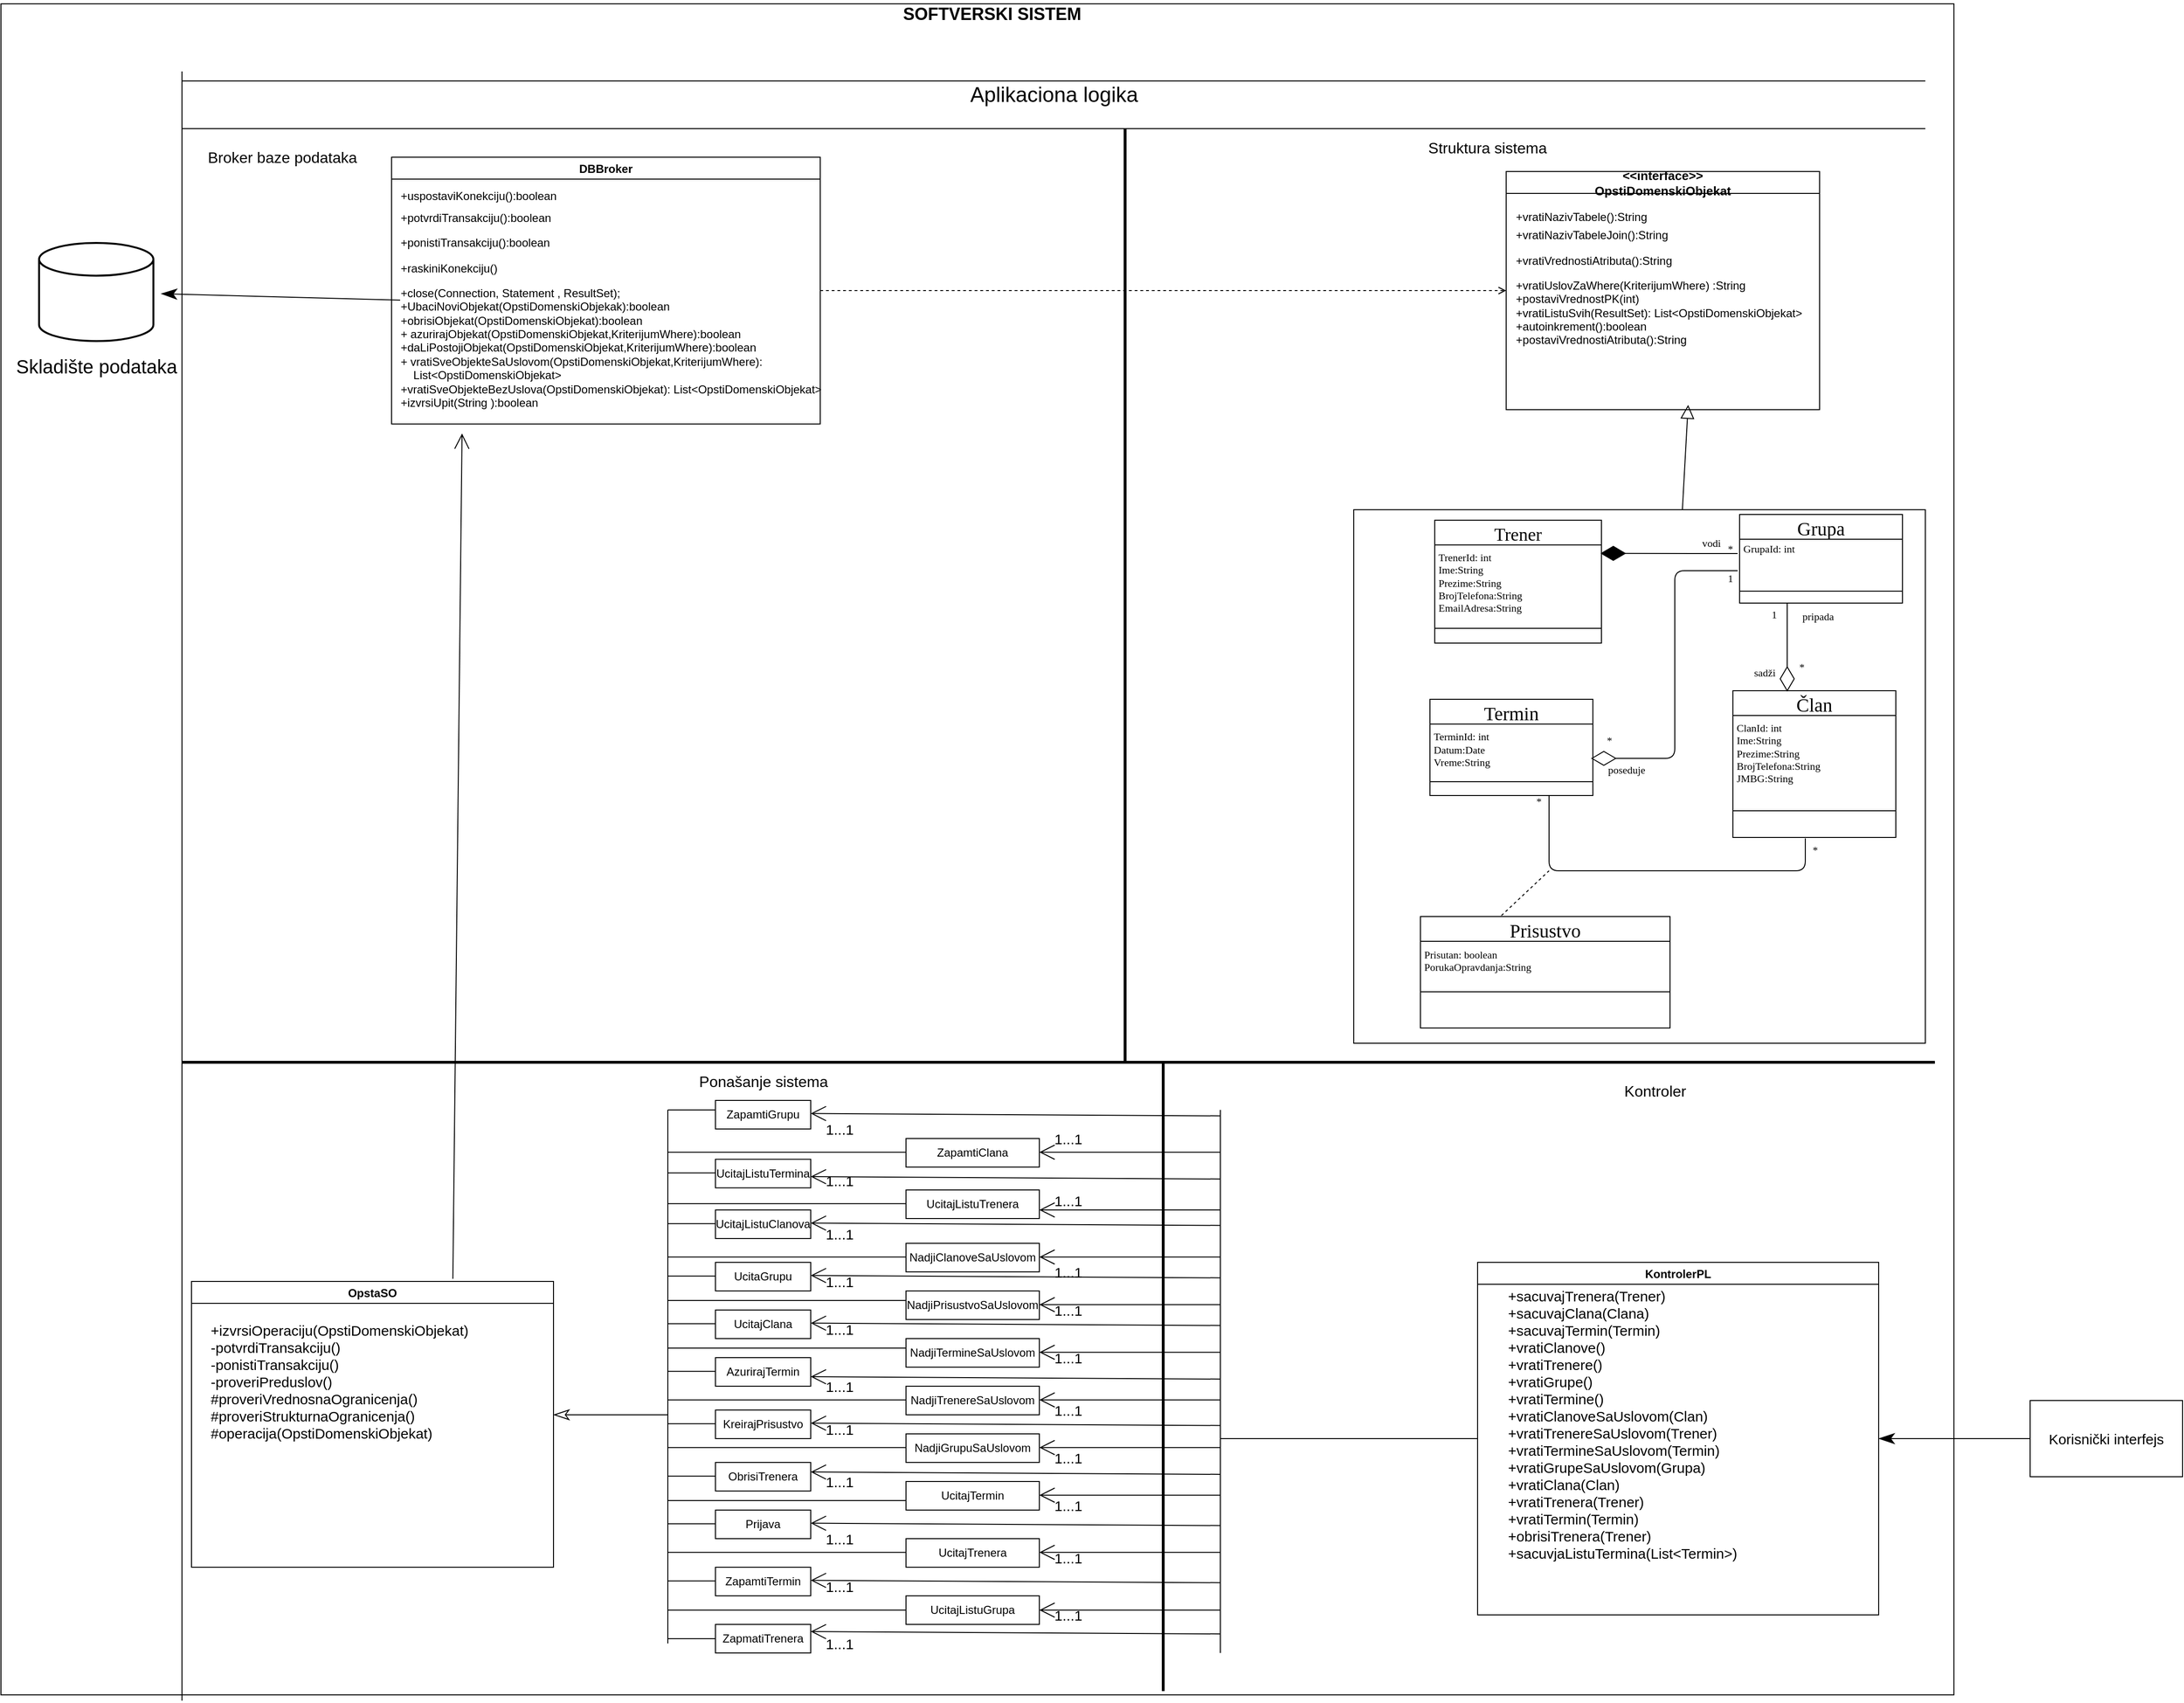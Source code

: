 <mxfile version="16.4.0" type="device"><diagram id="OsWLJtCk7OTVyMq5Qp6U" name="Page-1"><mxGraphModel dx="5540" dy="2920" grid="1" gridSize="10" guides="1" tooltips="1" connect="1" arrows="1" fold="1" page="1" pageScale="1" pageWidth="1100" pageHeight="850" math="0" shadow="0"><root><mxCell id="0"/><mxCell id="1" parent="0"/><mxCell id="4vQhoGOw4T0xSurOvW0w-36" value="" style="rounded=0;whiteSpace=wrap;html=1;hachureGap=4;fontSize=13;" vertex="1" parent="1"><mxGeometry x="490" y="500" width="600" height="560" as="geometry"/></mxCell><mxCell id="sNnYNzvavTlWLGS7Cfp6-1" value="DBBroker" style="swimlane;" parent="1" vertex="1"><mxGeometry x="-520" y="130" width="450" height="280" as="geometry"/></mxCell><mxCell id="4vQhoGOw4T0xSurOvW0w-2" value="&lt;p class=&quot;MsoNormal&quot; style=&quot;text-align: left ; line-height: 0.6 ; font-size: 12px&quot;&gt;&lt;font style=&quot;font-size: 12px&quot;&gt;+&lt;span lang=&quot;SR-CYRL-RS&quot;&gt;uspostaviKonekciju()&lt;/span&gt;:boolean&lt;/font&gt;&lt;/p&gt;&lt;p class=&quot;MsoNormal&quot; style=&quot;text-align: left ; font-size: 12px&quot;&gt;&lt;font style=&quot;font-size: 12px&quot;&gt;&lt;span style=&quot;line-height: 0.9&quot;&gt;+&lt;/span&gt;&lt;span lang=&quot;SR-CYRL-RS&quot;&gt;potvrdiTransakciju()&lt;/span&gt;&lt;span&gt;:boolean&lt;/span&gt;&lt;/font&gt;&lt;/p&gt;&lt;p class=&quot;MsoNormal&quot; style=&quot;text-align: left ; font-size: 12px&quot;&gt;&lt;font style=&quot;font-size: 12px&quot;&gt;+&lt;span lang=&quot;SR-CYRL-RS&quot;&gt;ponistiTransakciju()&lt;/span&gt;:boolean&lt;/font&gt;&lt;/p&gt;&lt;p class=&quot;MsoNormal&quot; style=&quot;text-align: left ; font-size: 12px&quot;&gt;&lt;font style=&quot;font-size: 12px&quot;&gt;&lt;span style=&quot;line-height: 1&quot;&gt;+&lt;/span&gt;&lt;span lang=&quot;SR-CYRL-RS&quot;&gt;raskiniKonekciju()&lt;/span&gt;&lt;/font&gt;&lt;/p&gt;&lt;div style=&quot;text-align: left ; font-size: 12px&quot;&gt;&lt;font style=&quot;font-size: 12px&quot;&gt;&lt;span&gt;+&lt;/span&gt;&lt;span lang=&quot;SR-CYRL-RS&quot;&gt;close(Connection, Statement , ResultSet)&lt;/span&gt;&lt;span&gt;;&lt;/span&gt;&lt;/font&gt;&lt;/div&gt;&lt;div style=&quot;text-align: left ; font-size: 12px&quot;&gt;&lt;font style=&quot;font-size: 12px&quot;&gt;&lt;span&gt;+&lt;/span&gt;&lt;span lang=&quot;SR-CYRL-RS&quot;&gt;UbaciNoviObjekat(OpstiDomenskiObjeka&lt;/span&gt;&lt;span&gt;k):boolean&lt;/span&gt;&lt;/font&gt;&lt;/div&gt;&lt;div style=&quot;text-align: left ; font-size: 12px&quot;&gt;&lt;font style=&quot;font-size: 12px&quot;&gt;&lt;span&gt;+&lt;/span&gt;&lt;span lang=&quot;SR-CYRL-RS&quot;&gt;obrisiObjekat(OpstiDomenskiObjekat)&lt;/span&gt;&lt;span&gt;:boolean&lt;/span&gt;&lt;/font&gt;&lt;/div&gt;&lt;span lang=&quot;SR-CYRL-RS&quot; style=&quot;font-size: 12px&quot;&gt;&lt;div style=&quot;text-align: left&quot;&gt;&lt;font style=&quot;font-size: 12px&quot;&gt;&lt;span lang=&quot;SR-CYRL-RS&quot;&gt;+ azurirajObjekat(OpstiDomenskiObjekat,KriterijumWhere)&lt;/span&gt;&lt;span&gt;:boolean&lt;/span&gt;&lt;/font&gt;&lt;/div&gt;&lt;/span&gt;&lt;div style=&quot;text-align: left ; font-size: 12px&quot;&gt;&lt;font style=&quot;font-size: 12px&quot;&gt;&lt;span&gt;+&lt;/span&gt;&lt;span lang=&quot;SR-CYRL-RS&quot;&gt;daLiPostojiObjekat(OpstiDomenskiObjekat,KriterijumWhere)&lt;/span&gt;&lt;span&gt;:boolean&lt;/span&gt;&lt;/font&gt;&lt;/div&gt;&lt;div style=&quot;text-align: left ; font-size: 12px&quot;&gt;&lt;font style=&quot;font-size: 12px&quot;&gt;&lt;span&gt;+ &lt;/span&gt;&lt;span lang=&quot;SR-CYRL-RS&quot;&gt;vratiSveObjekteSaUslovom(OpstiDomenskiObjekat,KriterijumWhere)&lt;/span&gt;&lt;span&gt;:&amp;nbsp;&lt;/span&gt;&lt;/font&gt;&lt;/div&gt;&lt;div style=&quot;text-align: left ; font-size: 12px&quot;&gt;&lt;span lang=&quot;SR-CYRL-RS&quot;&gt;&lt;font style=&quot;font-size: 12px&quot;&gt;&amp;nbsp; &amp;nbsp; List&amp;lt;OpstiDomenskiObjekat&amp;gt;&lt;/font&gt;&lt;/span&gt;&lt;/div&gt;&lt;div style=&quot;text-align: left ; font-size: 12px&quot;&gt;&lt;font style=&quot;font-size: 12px&quot;&gt;&lt;span&gt;+&lt;/span&gt;&lt;span lang=&quot;SR-CYRL-RS&quot;&gt;vratiSveObjekteBezUslova(OpstiDomenskiObjekat&lt;span&gt;): &lt;/span&gt;&lt;span lang=&quot;SR-CYRL-RS&quot;&gt;List&amp;lt;OpstiDomenskiObjekat&amp;gt;&lt;/span&gt;&lt;/span&gt;&lt;/font&gt;&lt;/div&gt;&lt;span lang=&quot;SR-CYRL-RS&quot; style=&quot;font-size: 12px&quot;&gt;&lt;div style=&quot;text-align: left&quot;&gt;&lt;font style=&quot;font-size: 12px&quot;&gt;+&lt;span lang=&quot;SR-CYRL-RS&quot;&gt;izvrsiUpit(String &lt;/span&gt;):boolean&lt;/font&gt;&lt;/div&gt;&lt;/span&gt;&lt;p class=&quot;MsoNormal&quot; style=&quot;font-size: 10px&quot;&gt;&lt;span lang=&quot;SR-CYRL-RS&quot; style=&quot;font-size: 10px&quot;&gt;&lt;/span&gt;&lt;/p&gt;" style="text;html=1;align=center;verticalAlign=middle;resizable=0;points=[];autosize=1;strokeColor=none;fillColor=none;hachureGap=4;fontSize=11;" vertex="1" parent="sNnYNzvavTlWLGS7Cfp6-1"><mxGeometry y="30" width="460" height="240" as="geometry"/></mxCell><mxCell id="sNnYNzvavTlWLGS7Cfp6-2" value="&lt;&lt;interface&gt;&gt;&#10;OpstiDomenskiObjekat" style="swimlane;startSize=23;fontSize=13;" parent="1" vertex="1"><mxGeometry x="650" y="145" width="329" height="250" as="geometry"/></mxCell><mxCell id="4vQhoGOw4T0xSurOvW0w-3" value="&lt;p class=&quot;MsoNormal&quot; style=&quot;text-align: left ; line-height: 0 ; font-size: 12px&quot;&gt;&lt;font style=&quot;font-size: 12px&quot;&gt;+&lt;span lang=&quot;SR-CYRL-RS&quot;&gt;vratiNazivTabele(&lt;/span&gt;):String&lt;/font&gt;&lt;/p&gt;&lt;p class=&quot;MsoNormal&quot; style=&quot;text-align: left ; font-size: 12px&quot;&gt;&lt;font style=&quot;font-size: 12px&quot;&gt;&lt;span style=&quot;line-height: 1.1&quot;&gt;+&lt;/span&gt;&lt;span lang=&quot;SR-CYRL-RS&quot;&gt;vratiNazivTabeleJoin()&lt;/span&gt;&lt;span&gt;:String&lt;/span&gt;&lt;/font&gt;&lt;/p&gt;&lt;p class=&quot;MsoNormal&quot; style=&quot;text-align: left ; font-size: 12px&quot;&gt;&lt;font style=&quot;font-size: 12px&quot;&gt;&lt;span&gt;+&lt;/span&gt;&lt;span lang=&quot;SR-CYRL-RS&quot;&gt;vratiVrednostiAtributa()&lt;/span&gt;&lt;span&gt;:String&lt;/span&gt;&lt;/font&gt;&lt;/p&gt;&lt;font style=&quot;font-size: 12px&quot;&gt;&lt;div style=&quot;text-align: left&quot;&gt;&lt;span&gt;+&lt;/span&gt;&lt;span lang=&quot;SR-CYRL-RS&quot;&gt;vratiUslovZaWhere(KriterijumWhere)&lt;/span&gt;&lt;span lang=&quot;SR-CYRL-RS&quot;&gt; &lt;/span&gt;&lt;span&gt;:String&lt;/span&gt;&lt;/div&gt;&lt;div style=&quot;text-align: left&quot;&gt;&lt;span&gt;+&lt;/span&gt;&lt;span lang=&quot;SR-CYRL-RS&quot;&gt;postaviVrednostPK(int)&lt;/span&gt;&lt;/div&gt;&lt;div style=&quot;text-align: left&quot;&gt;&lt;span&gt;+&lt;/span&gt;&lt;span lang=&quot;SR-CYRL-RS&quot;&gt;vratiListuSvih(ResultSet&lt;span lang=&quot;SR-CYRL-RS&quot;&gt;)&lt;/span&gt;: &lt;span lang=&quot;SR-CYRL-RS&quot;&gt;List&amp;lt;OpstiDomenskiObjekat&amp;gt;&lt;/span&gt;&lt;/span&gt;&lt;/div&gt;&lt;div style=&quot;text-align: left&quot;&gt;&lt;span&gt;+&lt;/span&gt;&lt;span lang=&quot;SR-CYRL-RS&quot;&gt;autoinkrement()&lt;/span&gt;&lt;span&gt;:boolean&lt;/span&gt;&lt;/div&gt;&lt;div style=&quot;text-align: left&quot;&gt;+&lt;span lang=&quot;SR-CYRL-RS&quot;&gt;postaviVrednostiAtributa()&lt;/span&gt;:String&lt;/div&gt;&lt;/font&gt;" style="text;html=1;align=center;verticalAlign=middle;resizable=0;points=[];autosize=1;strokeColor=none;fillColor=none;hachureGap=4;fontSize=10;" vertex="1" parent="sNnYNzvavTlWLGS7Cfp6-2"><mxGeometry y="40" width="320" height="140" as="geometry"/></mxCell><mxCell id="sNnYNzvavTlWLGS7Cfp6-3" value="" style="endArrow=open;html=1;rounded=0;exitX=1;exitY=0.5;exitDx=0;exitDy=0;entryX=0;entryY=0.5;entryDx=0;entryDy=0;dashed=1;endFill=0;" parent="1" source="sNnYNzvavTlWLGS7Cfp6-1" target="sNnYNzvavTlWLGS7Cfp6-2" edge="1"><mxGeometry width="50" height="50" relative="1" as="geometry"><mxPoint x="390" y="270" as="sourcePoint"/><mxPoint x="440" y="220" as="targetPoint"/></mxGeometry></mxCell><mxCell id="sNnYNzvavTlWLGS7Cfp6-5" value="" style="endArrow=block;endFill=0;endSize=12;html=1;rounded=0;exitX=0.575;exitY=-0.001;exitDx=0;exitDy=0;exitPerimeter=0;" parent="1" edge="1" source="4vQhoGOw4T0xSurOvW0w-36"><mxGeometry width="160" relative="1" as="geometry"><mxPoint x="812.41" y="460" as="sourcePoint"/><mxPoint x="841" y="390" as="targetPoint"/><Array as="points"/></mxGeometry></mxCell><mxCell id="4vQhoGOw4T0xSurOvW0w-1" value="&lt;p class=&quot;MsoListParagraphCxSpFirst&quot; style=&quot;text-indent: -0.25in&quot;&gt;&lt;br&gt;&lt;/p&gt;" style="text;html=1;align=center;verticalAlign=middle;resizable=0;points=[];autosize=1;strokeColor=none;fillColor=none;hachureGap=4;" vertex="1" parent="1"><mxGeometry x="190" y="150" width="20" height="40" as="geometry"/></mxCell><mxCell id="4vQhoGOw4T0xSurOvW0w-4" value="Trener" style="swimlane;fontStyle=0;childLayout=stackLayout;horizontal=1;startSize=26;fillColor=none;horizontalStack=0;resizeParent=1;resizeParentMax=0;resizeLast=0;collapsible=1;marginBottom=0;sketch=0;hachureGap=4;fontFamily=Verdana;fontSize=19;swimlaneLine=1;rounded=0;" vertex="1" parent="1"><mxGeometry x="575" y="511" width="175" height="129" as="geometry"/></mxCell><mxCell id="4vQhoGOw4T0xSurOvW0w-5" value="&lt;font style=&quot;font-size: 11px ; line-height: 0.3&quot;&gt;&lt;br&gt;TrenerId: int&lt;br style=&quot;font-size: 11px&quot;&gt;Ime:String&lt;br style=&quot;font-size: 11px&quot;&gt;Prezime:String&lt;br style=&quot;font-size: 11px&quot;&gt;BrojTelefona:String&lt;br style=&quot;font-size: 11px&quot;&gt;EmailAdresa:String&lt;/font&gt;" style="text;html=1;align=left;verticalAlign=middle;resizable=0;points=[];autosize=1;strokeColor=none;fillColor=none;sketch=0;hachureGap=4;fontFamily=Verdana;fontSize=11;spacing=3;spacingTop=-11;spacingLeft=1;spacingBottom=-5;rounded=0;" vertex="1" parent="4vQhoGOw4T0xSurOvW0w-4"><mxGeometry y="26" width="175" height="72" as="geometry"/></mxCell><mxCell id="4vQhoGOw4T0xSurOvW0w-6" value="" style="line;strokeWidth=1;fillColor=none;align=left;verticalAlign=middle;spacingTop=-1;spacingLeft=3;spacingRight=3;rotatable=0;labelPosition=right;points=[];portConstraint=eastwest;sketch=0;hachureGap=4;fontFamily=Verdana;fontSize=11;" vertex="1" parent="4vQhoGOw4T0xSurOvW0w-4"><mxGeometry y="98" width="175" height="31" as="geometry"/></mxCell><mxCell id="4vQhoGOw4T0xSurOvW0w-7" value="Grupa" style="swimlane;fontStyle=0;childLayout=stackLayout;horizontal=1;startSize=26;fillColor=none;horizontalStack=0;resizeParent=1;resizeParentMax=0;resizeLast=0;collapsible=1;marginBottom=0;sketch=0;hachureGap=4;fontFamily=Verdana;fontSize=20;swimlaneLine=1;rounded=0;" vertex="1" parent="1"><mxGeometry x="895" y="505" width="171" height="93" as="geometry"/></mxCell><mxCell id="4vQhoGOw4T0xSurOvW0w-8" value="&lt;font style=&quot;font-size: 11px ; line-height: 0.3&quot;&gt;GrupaId: int&lt;br&gt;&lt;br&gt;&lt;/font&gt;" style="text;html=1;align=left;verticalAlign=middle;resizable=0;points=[];autosize=1;strokeColor=none;fillColor=none;sketch=0;hachureGap=4;fontFamily=Verdana;fontSize=20;spacing=3;spacingTop=-11;spacingLeft=1;spacingBottom=-5;rounded=0;" vertex="1" parent="4vQhoGOw4T0xSurOvW0w-7"><mxGeometry y="26" width="171" height="42" as="geometry"/></mxCell><mxCell id="4vQhoGOw4T0xSurOvW0w-9" value="" style="line;strokeWidth=1;fillColor=none;align=left;verticalAlign=middle;spacingTop=-1;spacingLeft=3;spacingRight=3;rotatable=0;labelPosition=right;points=[];portConstraint=eastwest;sketch=0;hachureGap=4;fontFamily=Verdana;fontSize=11;" vertex="1" parent="4vQhoGOw4T0xSurOvW0w-7"><mxGeometry y="68" width="171" height="25" as="geometry"/></mxCell><mxCell id="4vQhoGOw4T0xSurOvW0w-10" value="*" style="text;html=1;align=center;verticalAlign=middle;resizable=0;points=[];autosize=1;strokeColor=none;fillColor=none;sketch=0;hachureGap=4;fontFamily=Verdana;fontSize=11;" vertex="1" parent="1"><mxGeometry x="876" y="532" width="17" height="17" as="geometry"/></mxCell><mxCell id="4vQhoGOw4T0xSurOvW0w-11" value="" style="endArrow=diamondThin;endFill=1;endSize=24;html=1;sketch=0;hachureGap=4;fontFamily=Verdana;fontSize=11;sourcePerimeterSpacing=8;targetPerimeterSpacing=8;exitX=-0.012;exitY=0.357;exitDx=0;exitDy=0;exitPerimeter=0;entryX=0.994;entryY=0.123;entryDx=0;entryDy=0;entryPerimeter=0;" edge="1" parent="1" source="4vQhoGOw4T0xSurOvW0w-8" target="4vQhoGOw4T0xSurOvW0w-5"><mxGeometry width="160" relative="1" as="geometry"><mxPoint x="804" y="682" as="sourcePoint"/><mxPoint x="964" y="682" as="targetPoint"/></mxGeometry></mxCell><mxCell id="4vQhoGOw4T0xSurOvW0w-12" value="Član" style="swimlane;fontStyle=0;childLayout=stackLayout;horizontal=1;startSize=26;fillColor=none;horizontalStack=0;resizeParent=1;resizeParentMax=0;resizeLast=0;collapsible=1;marginBottom=0;sketch=0;hachureGap=4;fontFamily=Verdana;fontSize=20;swimlaneLine=1;rounded=0;strokeWidth=1;" vertex="1" parent="1"><mxGeometry x="888" y="690" width="171" height="154" as="geometry"/></mxCell><mxCell id="4vQhoGOw4T0xSurOvW0w-13" value="&lt;font style=&quot;font-size: 11px ; line-height: 0&quot;&gt;&lt;br&gt;ClanId: int&lt;br style=&quot;font-size: 11px&quot;&gt;Ime:String&lt;br style=&quot;font-size: 11px&quot;&gt;Prezime:String&lt;br style=&quot;font-size: 11px&quot;&gt;BrojTelefona:String&lt;br style=&quot;font-size: 11px&quot;&gt;JMBG:String&lt;/font&gt;" style="text;html=1;align=left;verticalAlign=middle;resizable=0;points=[];autosize=1;strokeColor=none;fillColor=none;sketch=0;hachureGap=4;fontFamily=Verdana;fontSize=11;spacing=3;spacingTop=-11;spacingLeft=1;spacingBottom=-5;rounded=0;strokeWidth=0;" vertex="1" parent="4vQhoGOw4T0xSurOvW0w-12"><mxGeometry y="26" width="171" height="72" as="geometry"/></mxCell><mxCell id="4vQhoGOw4T0xSurOvW0w-14" value="" style="line;strokeWidth=1;fillColor=none;align=left;verticalAlign=middle;spacingTop=-1;spacingLeft=3;spacingRight=3;rotatable=0;labelPosition=right;points=[];portConstraint=eastwest;sketch=0;hachureGap=4;fontFamily=Verdana;fontSize=11;" vertex="1" parent="4vQhoGOw4T0xSurOvW0w-12"><mxGeometry y="98" width="171" height="56" as="geometry"/></mxCell><mxCell id="4vQhoGOw4T0xSurOvW0w-15" value="" style="endArrow=diamondThin;endFill=0;endSize=24;html=1;sketch=0;hachureGap=4;fontFamily=Verdana;fontSize=11;sourcePerimeterSpacing=8;targetPerimeterSpacing=8;" edge="1" parent="1"><mxGeometry width="160" relative="1" as="geometry"><mxPoint x="945" y="598" as="sourcePoint"/><mxPoint x="945" y="691" as="targetPoint"/></mxGeometry></mxCell><mxCell id="4vQhoGOw4T0xSurOvW0w-16" value="*" style="text;html=1;align=center;verticalAlign=middle;resizable=0;points=[];autosize=1;strokeColor=none;fillColor=none;sketch=0;hachureGap=4;fontFamily=Verdana;fontSize=11;" vertex="1" parent="1"><mxGeometry x="951" y="656" width="17" height="17" as="geometry"/></mxCell><mxCell id="4vQhoGOw4T0xSurOvW0w-17" value="pripada" style="text;html=1;align=center;verticalAlign=middle;resizable=0;points=[];autosize=1;strokeColor=none;fillColor=none;sketch=0;hachureGap=4;fontFamily=Verdana;fontSize=11;" vertex="1" parent="1"><mxGeometry x="951" y="603" width="52" height="17" as="geometry"/></mxCell><mxCell id="4vQhoGOw4T0xSurOvW0w-18" value="1" style="text;html=1;align=center;verticalAlign=middle;resizable=0;points=[];autosize=1;strokeColor=none;fillColor=none;sketch=0;hachureGap=4;fontFamily=Verdana;fontSize=11;" vertex="1" parent="1"><mxGeometry x="922" y="601" width="17" height="17" as="geometry"/></mxCell><mxCell id="4vQhoGOw4T0xSurOvW0w-19" value="Termin" style="swimlane;fontStyle=0;childLayout=stackLayout;horizontal=1;startSize=26;fillColor=none;horizontalStack=0;resizeParent=1;resizeParentMax=0;resizeLast=0;collapsible=1;marginBottom=0;sketch=0;hachureGap=4;fontFamily=Verdana;fontSize=20;swimlaneLine=1;rounded=0;" vertex="1" parent="1"><mxGeometry x="570" y="699" width="171" height="101" as="geometry"/></mxCell><mxCell id="4vQhoGOw4T0xSurOvW0w-20" value="&lt;font style=&quot;font-size: 11px ; line-height: 0.3&quot;&gt;&lt;br&gt;TerminId: int&lt;br style=&quot;font-size: 11px&quot;&gt;Datum:Date&lt;br style=&quot;font-size: 11px&quot;&gt;Vreme:String&lt;br style=&quot;font-size: 11px&quot;&gt;&lt;/font&gt;" style="text;html=1;align=left;verticalAlign=middle;resizable=0;points=[];autosize=1;strokeColor=none;fillColor=none;sketch=0;hachureGap=4;fontFamily=Verdana;fontSize=11;spacing=3;spacingTop=-11;spacingLeft=1;spacingBottom=-5;rounded=0;" vertex="1" parent="4vQhoGOw4T0xSurOvW0w-19"><mxGeometry y="26" width="171" height="46" as="geometry"/></mxCell><mxCell id="4vQhoGOw4T0xSurOvW0w-21" value="" style="line;strokeWidth=1;fillColor=none;align=left;verticalAlign=middle;spacingTop=-1;spacingLeft=3;spacingRight=3;rotatable=0;labelPosition=right;points=[];portConstraint=eastwest;sketch=0;hachureGap=4;fontFamily=Verdana;fontSize=19;" vertex="1" parent="4vQhoGOw4T0xSurOvW0w-19"><mxGeometry y="72" width="171" height="29" as="geometry"/></mxCell><mxCell id="4vQhoGOw4T0xSurOvW0w-22" value="" style="endArrow=diamondThin;endFill=0;endSize=24;html=1;sketch=0;hachureGap=4;fontFamily=Verdana;fontSize=11;sourcePerimeterSpacing=8;targetPerimeterSpacing=8;" edge="1" parent="1"><mxGeometry width="160" relative="1" as="geometry"><mxPoint x="893" y="564" as="sourcePoint"/><mxPoint x="739" y="761" as="targetPoint"/><Array as="points"><mxPoint x="827" y="564"/><mxPoint x="827" y="761"/></Array></mxGeometry></mxCell><mxCell id="4vQhoGOw4T0xSurOvW0w-23" value="*" style="text;html=1;align=center;verticalAlign=middle;resizable=0;points=[];autosize=1;strokeColor=none;fillColor=none;sketch=0;hachureGap=4;fontFamily=Verdana;fontSize=11;" vertex="1" parent="1"><mxGeometry x="749" y="733" width="17" height="17" as="geometry"/></mxCell><mxCell id="4vQhoGOw4T0xSurOvW0w-24" value="1" style="text;html=1;align=center;verticalAlign=middle;resizable=0;points=[];autosize=1;strokeColor=none;fillColor=none;sketch=0;hachureGap=4;fontFamily=Verdana;fontSize=11;" vertex="1" parent="1"><mxGeometry x="876" y="563" width="17" height="17" as="geometry"/></mxCell><mxCell id="4vQhoGOw4T0xSurOvW0w-25" value="" style="endArrow=none;html=1;sketch=0;hachureGap=4;fontFamily=Verdana;fontSize=11;startSize=14;endSize=14;sourcePerimeterSpacing=8;targetPerimeterSpacing=8;" edge="1" parent="1"><mxGeometry width="50" height="50" relative="1" as="geometry"><mxPoint x="695" y="800" as="sourcePoint"/><mxPoint x="964" y="845" as="targetPoint"/><Array as="points"><mxPoint x="695" y="879"/><mxPoint x="964" y="879"/></Array></mxGeometry></mxCell><mxCell id="4vQhoGOw4T0xSurOvW0w-26" value="" style="endArrow=none;dashed=1;html=1;strokeWidth=1;sketch=0;hachureGap=4;fontFamily=Verdana;fontSize=11;startSize=14;endSize=14;sourcePerimeterSpacing=8;targetPerimeterSpacing=8;" edge="1" parent="1"><mxGeometry width="50" height="50" relative="1" as="geometry"><mxPoint x="645" y="926" as="sourcePoint"/><mxPoint x="695" y="879" as="targetPoint"/></mxGeometry></mxCell><mxCell id="4vQhoGOw4T0xSurOvW0w-27" value="Prisustvo" style="swimlane;fontStyle=0;childLayout=stackLayout;horizontal=1;startSize=26;fillColor=none;horizontalStack=0;resizeParent=1;resizeParentMax=0;resizeLast=0;collapsible=1;marginBottom=0;sketch=0;hachureGap=4;fontFamily=Verdana;fontSize=20;swimlaneLine=1;rounded=0;" vertex="1" parent="1"><mxGeometry x="560" y="927" width="262" height="117" as="geometry"/></mxCell><mxCell id="4vQhoGOw4T0xSurOvW0w-28" value="&lt;font style=&quot;font-size: 11px ; line-height: 0.3&quot;&gt;&lt;br&gt;Prisutan: boolean&lt;br style=&quot;font-size: 11px&quot;&gt;PorukaOpravdanja:String&lt;br style=&quot;font-size: 11px&quot;&gt;&lt;/font&gt;" style="text;html=1;align=left;verticalAlign=middle;resizable=0;points=[];autosize=1;strokeColor=none;fillColor=none;sketch=0;hachureGap=4;fontFamily=Verdana;fontSize=11;spacing=3;spacingTop=-11;spacingLeft=1;spacingBottom=-5;rounded=0;" vertex="1" parent="4vQhoGOw4T0xSurOvW0w-27"><mxGeometry y="26" width="262" height="33" as="geometry"/></mxCell><mxCell id="4vQhoGOw4T0xSurOvW0w-29" value="" style="line;strokeWidth=1;fillColor=none;align=left;verticalAlign=middle;spacingTop=-1;spacingLeft=3;spacingRight=3;rotatable=0;labelPosition=right;points=[];portConstraint=eastwest;sketch=0;hachureGap=4;fontFamily=Verdana;fontSize=14;" vertex="1" parent="4vQhoGOw4T0xSurOvW0w-27"><mxGeometry y="59" width="262" height="40" as="geometry"/></mxCell><mxCell id="4vQhoGOw4T0xSurOvW0w-30" value="&lt;font style=&quot;font-size: 11px ; line-height: 0.3&quot;&gt;&lt;br&gt;&lt;/font&gt;" style="text;html=1;align=left;verticalAlign=middle;resizable=0;points=[];autosize=1;strokeColor=none;fillColor=none;sketch=0;hachureGap=4;fontFamily=Verdana;fontSize=20;spacing=3;spacingTop=-11;spacingLeft=1;spacingBottom=-5;rounded=0;" vertex="1" parent="4vQhoGOw4T0xSurOvW0w-27"><mxGeometry y="99" width="262" height="18" as="geometry"/></mxCell><mxCell id="4vQhoGOw4T0xSurOvW0w-31" value="*" style="text;html=1;align=center;verticalAlign=middle;resizable=0;points=[];autosize=1;strokeColor=none;fillColor=none;sketch=0;hachureGap=4;fontFamily=Verdana;fontSize=11;" vertex="1" parent="1"><mxGeometry x="965" y="848" width="17" height="17" as="geometry"/></mxCell><mxCell id="4vQhoGOw4T0xSurOvW0w-32" value="*" style="text;html=1;align=center;verticalAlign=middle;resizable=0;points=[];autosize=1;strokeColor=none;fillColor=none;sketch=0;hachureGap=4;fontFamily=Verdana;fontSize=11;" vertex="1" parent="1"><mxGeometry x="675" y="797" width="17" height="17" as="geometry"/></mxCell><mxCell id="4vQhoGOw4T0xSurOvW0w-33" value="vodi" style="text;html=1;align=center;verticalAlign=middle;resizable=0;points=[];autosize=1;strokeColor=none;fillColor=none;sketch=0;hachureGap=4;fontFamily=Verdana;fontSize=11;" vertex="1" parent="1"><mxGeometry x="848" y="526" width="33" height="17" as="geometry"/></mxCell><mxCell id="4vQhoGOw4T0xSurOvW0w-34" value="sadži" style="text;html=1;align=center;verticalAlign=middle;resizable=0;points=[];autosize=1;strokeColor=none;fillColor=none;sketch=0;hachureGap=4;fontFamily=Verdana;fontSize=11;" vertex="1" parent="1"><mxGeometry x="902" y="662" width="38" height="17" as="geometry"/></mxCell><mxCell id="4vQhoGOw4T0xSurOvW0w-35" value="poseduje" style="text;html=1;align=center;verticalAlign=middle;resizable=0;points=[];autosize=1;strokeColor=none;fillColor=none;sketch=0;hachureGap=4;fontFamily=Verdana;fontSize=11;" vertex="1" parent="1"><mxGeometry x="746" y="764" width="60" height="17" as="geometry"/></mxCell><mxCell id="4vQhoGOw4T0xSurOvW0w-37" value="OpstaSO" style="swimlane;" vertex="1" parent="1"><mxGeometry x="-730" y="1310" width="380" height="300" as="geometry"/></mxCell><mxCell id="4vQhoGOw4T0xSurOvW0w-38" value="&lt;div style=&quot;text-align: left ; font-size: 15px&quot;&gt;&lt;font style=&quot;font-size: 15px&quot;&gt;+izvrsiOperaciju(OpstiDomenskiObjekat)&lt;/font&gt;&lt;/div&gt;&lt;div style=&quot;text-align: left ; font-size: 15px&quot;&gt;&lt;span&gt;&lt;font style=&quot;font-size: 15px&quot;&gt;-potvrdiTransakciju()&lt;/font&gt;&lt;/span&gt;&lt;/div&gt;&lt;div style=&quot;text-align: left ; font-size: 15px&quot;&gt;&lt;span&gt;&lt;font style=&quot;font-size: 15px&quot;&gt;-ponistiTransakciju()&lt;/font&gt;&lt;/span&gt;&lt;/div&gt;&lt;div style=&quot;text-align: left ; font-size: 15px&quot;&gt;&lt;span&gt;&lt;font style=&quot;font-size: 15px&quot;&gt;-proveriPreduslov()&lt;/font&gt;&lt;/span&gt;&lt;/div&gt;&lt;div style=&quot;text-align: left ; font-size: 15px&quot;&gt;&lt;span&gt;&lt;font style=&quot;font-size: 15px&quot;&gt;#proveriVrednosnaOgranicenja()&lt;/font&gt;&lt;/span&gt;&lt;/div&gt;&lt;div style=&quot;text-align: left ; font-size: 15px&quot;&gt;&lt;span&gt;&lt;font style=&quot;font-size: 15px&quot;&gt;#proveriStrukturnaOgranicenja()&lt;/font&gt;&lt;/span&gt;&lt;/div&gt;&lt;div style=&quot;text-align: left ; font-size: 15px&quot;&gt;&lt;font style=&quot;font-size: 15px&quot;&gt;#operacija(OpstiDomenskiObjekat)&lt;/font&gt;&lt;/div&gt;" style="text;html=1;align=center;verticalAlign=middle;resizable=0;points=[];autosize=1;strokeColor=none;fillColor=none;" vertex="1" parent="4vQhoGOw4T0xSurOvW0w-37"><mxGeometry x="10" y="55" width="290" height="100" as="geometry"/></mxCell><mxCell id="4vQhoGOw4T0xSurOvW0w-39" value="KontrolerPL" style="swimlane;" vertex="1" parent="1"><mxGeometry x="620" y="1290" width="421" height="370" as="geometry"/></mxCell><mxCell id="4vQhoGOw4T0xSurOvW0w-40" value="&lt;font style=&quot;font-size: 15px&quot;&gt;+sacuvajTrenera(Trener)&lt;br&gt;+sacuvajClana(Clana)&lt;br&gt;+sacuvajTermin(Termin)&lt;br&gt;+vratiClanove()&lt;br&gt;+vratiTrenere()&lt;br&gt;+vratiGrupe()&lt;br&gt;+vratiTermine()&lt;br&gt;+vratiClanoveSaUslovom(Clan)&lt;br&gt;+vratiTrenereSaUslovom(Trener)&lt;br&gt;+vratiTermineSaUslovom(Termin)&lt;br&gt;+vratiGrupeSaUslovom(Grupa)&lt;br&gt;+vratiClana(Clan)&lt;br&gt;+vratiTrenera(Trener)&lt;br&gt;+vratiTermin(Termin)&lt;br&gt;+obrisiTrenera(Trener)&lt;br&gt;+sacuvjaListuTermina(List&amp;lt;Termin&amp;gt;)&lt;/font&gt;" style="text;html=1;align=left;verticalAlign=middle;resizable=0;points=[];autosize=1;strokeColor=none;fillColor=none;" vertex="1" parent="4vQhoGOw4T0xSurOvW0w-39"><mxGeometry x="30" y="45" width="260" height="250" as="geometry"/></mxCell><mxCell id="4vQhoGOw4T0xSurOvW0w-67" value="SOFTVERSKI SISTEM" style="text;html=1;align=center;verticalAlign=middle;resizable=0;points=[];autosize=1;strokeColor=none;fillColor=none;hachureGap=4;fontSize=18;fontStyle=1" vertex="1" parent="1"><mxGeometry x="10" y="-35" width="200" height="30" as="geometry"/></mxCell><mxCell id="4vQhoGOw4T0xSurOvW0w-68" value="" style="strokeWidth=2;html=1;shape=mxgraph.flowchart.database;whiteSpace=wrap;hachureGap=4;fontSize=18;" vertex="1" parent="1"><mxGeometry x="-890" y="220" width="120" height="103" as="geometry"/></mxCell><mxCell id="4vQhoGOw4T0xSurOvW0w-71" value="&lt;font style=&quot;font-size: 20px&quot;&gt;Skladište podataka&lt;/font&gt;" style="text;html=1;align=center;verticalAlign=middle;resizable=0;points=[];autosize=1;strokeColor=none;fillColor=none;hachureGap=4;fontSize=18;" vertex="1" parent="1"><mxGeometry x="-920" y="335" width="180" height="30" as="geometry"/></mxCell><mxCell id="4vQhoGOw4T0xSurOvW0w-74" value="&lt;font style=&quot;font-size: 22px&quot;&gt;Aplikaciona logika&lt;/font&gt;" style="text;html=1;align=center;verticalAlign=middle;resizable=0;points=[];autosize=1;strokeColor=none;fillColor=none;hachureGap=4;fontSize=20;" vertex="1" parent="1"><mxGeometry x="80" y="50" width="190" height="30" as="geometry"/></mxCell><mxCell id="4vQhoGOw4T0xSurOvW0w-76" value="UcitajListuGrupa" style="rounded=0;whiteSpace=wrap;html=1;" vertex="1" parent="1"><mxGeometry x="20" y="1640" width="140" height="30" as="geometry"/></mxCell><mxCell id="4vQhoGOw4T0xSurOvW0w-77" value="ZapamtiTermin" style="rounded=0;whiteSpace=wrap;html=1;" vertex="1" parent="1"><mxGeometry x="-180" y="1610" width="100" height="30" as="geometry"/></mxCell><mxCell id="4vQhoGOw4T0xSurOvW0w-78" value="UcitajTrenera" style="rounded=0;whiteSpace=wrap;html=1;" vertex="1" parent="1"><mxGeometry x="20" y="1580" width="140" height="30" as="geometry"/></mxCell><mxCell id="4vQhoGOw4T0xSurOvW0w-80" value="ZapmatiTrenera" style="rounded=0;whiteSpace=wrap;html=1;" vertex="1" parent="1"><mxGeometry x="-180" y="1670" width="100" height="30" as="geometry"/></mxCell><mxCell id="4vQhoGOw4T0xSurOvW0w-81" value="UcitajClana" style="rounded=0;whiteSpace=wrap;html=1;" vertex="1" parent="1"><mxGeometry x="-180" y="1340" width="100" height="30" as="geometry"/></mxCell><mxCell id="4vQhoGOw4T0xSurOvW0w-83" value="ZapamtiClana&lt;br&gt;" style="rounded=0;whiteSpace=wrap;html=1;" vertex="1" parent="1"><mxGeometry x="20" y="1160" width="140" height="30" as="geometry"/></mxCell><mxCell id="4vQhoGOw4T0xSurOvW0w-85" value="UcitajTermin" style="rounded=0;whiteSpace=wrap;html=1;" vertex="1" parent="1"><mxGeometry x="20" y="1520" width="140" height="30" as="geometry"/></mxCell><mxCell id="4vQhoGOw4T0xSurOvW0w-86" value="ObrisiTrenera" style="rounded=0;whiteSpace=wrap;html=1;" vertex="1" parent="1"><mxGeometry x="-180" y="1500" width="100" height="30" as="geometry"/></mxCell><mxCell id="4vQhoGOw4T0xSurOvW0w-87" style="edgeStyle=orthogonalEdgeStyle;rounded=0;orthogonalLoop=1;jettySize=auto;html=1;exitX=0.5;exitY=1;exitDx=0;exitDy=0;endArrow=block;endFill=0;" edge="1" parent="1"><mxGeometry relative="1" as="geometry"><mxPoint x="300.0" y="1430" as="sourcePoint"/><mxPoint x="300.0" y="1430" as="targetPoint"/></mxGeometry></mxCell><mxCell id="4vQhoGOw4T0xSurOvW0w-89" value="AzurirajTermin" style="rounded=0;whiteSpace=wrap;html=1;" vertex="1" parent="1"><mxGeometry x="-180" y="1390" width="100" height="30" as="geometry"/></mxCell><mxCell id="4vQhoGOw4T0xSurOvW0w-90" value="KreirajPrisustvo" style="rounded=0;whiteSpace=wrap;html=1;" vertex="1" parent="1"><mxGeometry x="-180" y="1445" width="100" height="30" as="geometry"/></mxCell><mxCell id="4vQhoGOw4T0xSurOvW0w-91" value="NadjiClanoveSaUslovom" style="rounded=0;whiteSpace=wrap;html=1;" vertex="1" parent="1"><mxGeometry x="20" y="1270" width="140" height="30" as="geometry"/></mxCell><mxCell id="4vQhoGOw4T0xSurOvW0w-92" value="NadjiPrisustvoSaUslovom" style="rounded=0;whiteSpace=wrap;html=1;" vertex="1" parent="1"><mxGeometry x="20" y="1320" width="140" height="30" as="geometry"/></mxCell><mxCell id="4vQhoGOw4T0xSurOvW0w-94" value="NadjiTermineSaUslovom" style="rounded=0;whiteSpace=wrap;html=1;" vertex="1" parent="1"><mxGeometry x="20" y="1370" width="140" height="30" as="geometry"/></mxCell><mxCell id="4vQhoGOw4T0xSurOvW0w-95" value="NadjiTrenereSaUslovom" style="rounded=0;whiteSpace=wrap;html=1;" vertex="1" parent="1"><mxGeometry x="20" y="1420" width="140" height="30" as="geometry"/></mxCell><mxCell id="4vQhoGOw4T0xSurOvW0w-96" value="NadjiGrupuSaUslovom" style="rounded=0;whiteSpace=wrap;html=1;" vertex="1" parent="1"><mxGeometry x="20" y="1470" width="140" height="30" as="geometry"/></mxCell><mxCell id="4vQhoGOw4T0xSurOvW0w-97" value="Prijava" style="rounded=0;whiteSpace=wrap;html=1;" vertex="1" parent="1"><mxGeometry x="-180" y="1550" width="100" height="30" as="geometry"/></mxCell><mxCell id="4vQhoGOw4T0xSurOvW0w-98" value="UcitaGrupu" style="rounded=0;whiteSpace=wrap;html=1;" vertex="1" parent="1"><mxGeometry x="-180" y="1290" width="100" height="30" as="geometry"/></mxCell><mxCell id="4vQhoGOw4T0xSurOvW0w-99" value="UcitajListuClanova" style="rounded=0;whiteSpace=wrap;html=1;" vertex="1" parent="1"><mxGeometry x="-180" y="1235" width="100" height="30" as="geometry"/></mxCell><mxCell id="4vQhoGOw4T0xSurOvW0w-100" value="UcitajListuTermina" style="rounded=0;whiteSpace=wrap;html=1;" vertex="1" parent="1"><mxGeometry x="-180" y="1181.78" width="100" height="30" as="geometry"/></mxCell><mxCell id="4vQhoGOw4T0xSurOvW0w-101" value="UcitajListuTrenera" style="rounded=0;whiteSpace=wrap;html=1;" vertex="1" parent="1"><mxGeometry x="20" y="1214" width="140" height="30" as="geometry"/></mxCell><mxCell id="4vQhoGOw4T0xSurOvW0w-102" value="ZapamtiGrupu" style="rounded=0;whiteSpace=wrap;html=1;" vertex="1" parent="1"><mxGeometry x="-180" y="1120" width="100" height="30" as="geometry"/></mxCell><mxCell id="4vQhoGOw4T0xSurOvW0w-110" value="" style="edgeStyle=none;orthogonalLoop=1;jettySize=auto;html=1;rounded=0;fontSize=15;endArrow=none;endFill=0;startSize=14;endSize=14;sourcePerimeterSpacing=8;targetPerimeterSpacing=8;curved=1;exitX=0;exitY=0.5;exitDx=0;exitDy=0;" edge="1" parent="1" source="4vQhoGOw4T0xSurOvW0w-39"><mxGeometry width="120" relative="1" as="geometry"><mxPoint x="50" y="1320" as="sourcePoint"/><mxPoint x="350" y="1475" as="targetPoint"/><Array as="points"/></mxGeometry></mxCell><mxCell id="4vQhoGOw4T0xSurOvW0w-111" value="" style="edgeStyle=none;orthogonalLoop=1;jettySize=auto;html=1;rounded=0;fontSize=15;endArrow=none;endFill=0;startSize=14;endSize=14;sourcePerimeterSpacing=8;targetPerimeterSpacing=8;curved=1;" edge="1" parent="1"><mxGeometry width="120" relative="1" as="geometry"><mxPoint x="350" y="1130" as="sourcePoint"/><mxPoint x="350" y="1700" as="targetPoint"/><Array as="points"/></mxGeometry></mxCell><mxCell id="4vQhoGOw4T0xSurOvW0w-112" value="" style="edgeStyle=none;orthogonalLoop=1;jettySize=auto;html=1;rounded=0;fontSize=15;endArrow=none;endFill=0;startSize=14;endSize=14;sourcePerimeterSpacing=8;targetPerimeterSpacing=8;curved=1;" edge="1" parent="1"><mxGeometry width="120" relative="1" as="geometry"><mxPoint x="-230" y="1130" as="sourcePoint"/><mxPoint x="-230" y="1690" as="targetPoint"/><Array as="points"><mxPoint x="-230" y="1410"/></Array></mxGeometry></mxCell><mxCell id="4vQhoGOw4T0xSurOvW0w-113" value="" style="edgeStyle=none;orthogonalLoop=1;jettySize=auto;html=1;rounded=0;fontSize=15;endArrow=classicThin;endFill=0;startSize=14;endSize=14;sourcePerimeterSpacing=8;targetPerimeterSpacing=8;curved=1;" edge="1" parent="1"><mxGeometry width="120" relative="1" as="geometry"><mxPoint x="-230" y="1450" as="sourcePoint"/><mxPoint x="-350" y="1450" as="targetPoint"/><Array as="points"/></mxGeometry></mxCell><mxCell id="4vQhoGOw4T0xSurOvW0w-114" value="" style="edgeStyle=none;orthogonalLoop=1;jettySize=auto;html=1;rounded=0;fontSize=15;endArrow=open;endFill=0;startSize=14;endSize=14;sourcePerimeterSpacing=8;targetPerimeterSpacing=8;curved=1;entryX=1;entryY=0.5;entryDx=0;entryDy=0;" edge="1" parent="1" target="4vQhoGOw4T0xSurOvW0w-76"><mxGeometry width="120" relative="1" as="geometry"><mxPoint x="350" y="1655" as="sourcePoint"/><mxPoint x="250" y="1630" as="targetPoint"/><Array as="points"/></mxGeometry></mxCell><mxCell id="4vQhoGOw4T0xSurOvW0w-115" value="" style="edgeStyle=none;orthogonalLoop=1;jettySize=auto;html=1;rounded=0;fontSize=15;endArrow=open;endFill=0;startSize=14;endSize=14;sourcePerimeterSpacing=8;targetPerimeterSpacing=8;curved=1;entryX=1;entryY=0.25;entryDx=0;entryDy=0;" edge="1" parent="1" target="4vQhoGOw4T0xSurOvW0w-80"><mxGeometry width="120" relative="1" as="geometry"><mxPoint x="350" y="1680" as="sourcePoint"/><mxPoint x="160" y="1680" as="targetPoint"/><Array as="points"/></mxGeometry></mxCell><mxCell id="4vQhoGOw4T0xSurOvW0w-116" value="" style="edgeStyle=none;orthogonalLoop=1;jettySize=auto;html=1;rounded=0;fontSize=15;endArrow=open;endFill=0;startSize=14;endSize=14;sourcePerimeterSpacing=8;targetPerimeterSpacing=8;curved=1;entryX=1;entryY=0.5;entryDx=0;entryDy=0;" edge="1" parent="1"><mxGeometry width="120" relative="1" as="geometry"><mxPoint x="350" y="1594.38" as="sourcePoint"/><mxPoint x="160" y="1594.38" as="targetPoint"/><Array as="points"/></mxGeometry></mxCell><mxCell id="4vQhoGOw4T0xSurOvW0w-117" value="" style="edgeStyle=none;orthogonalLoop=1;jettySize=auto;html=1;rounded=0;fontSize=15;endArrow=open;endFill=0;startSize=14;endSize=14;sourcePerimeterSpacing=8;targetPerimeterSpacing=8;curved=1;entryX=1;entryY=0.5;entryDx=0;entryDy=0;" edge="1" parent="1"><mxGeometry width="120" relative="1" as="geometry"><mxPoint x="350" y="1534.38" as="sourcePoint"/><mxPoint x="160" y="1534.38" as="targetPoint"/><Array as="points"/></mxGeometry></mxCell><mxCell id="4vQhoGOw4T0xSurOvW0w-118" value="" style="edgeStyle=none;orthogonalLoop=1;jettySize=auto;html=1;rounded=0;fontSize=15;endArrow=open;endFill=0;startSize=14;endSize=14;sourcePerimeterSpacing=8;targetPerimeterSpacing=8;curved=1;entryX=1;entryY=0.5;entryDx=0;entryDy=0;" edge="1" parent="1"><mxGeometry width="120" relative="1" as="geometry"><mxPoint x="350" y="1484.38" as="sourcePoint"/><mxPoint x="160" y="1484.38" as="targetPoint"/><Array as="points"/></mxGeometry></mxCell><mxCell id="4vQhoGOw4T0xSurOvW0w-119" value="" style="edgeStyle=none;orthogonalLoop=1;jettySize=auto;html=1;rounded=0;fontSize=15;endArrow=open;endFill=0;startSize=14;endSize=14;sourcePerimeterSpacing=8;targetPerimeterSpacing=8;curved=1;entryX=1;entryY=0.5;entryDx=0;entryDy=0;" edge="1" parent="1"><mxGeometry width="120" relative="1" as="geometry"><mxPoint x="350" y="1434.38" as="sourcePoint"/><mxPoint x="160" y="1434.38" as="targetPoint"/><Array as="points"/></mxGeometry></mxCell><mxCell id="4vQhoGOw4T0xSurOvW0w-120" value="" style="edgeStyle=none;orthogonalLoop=1;jettySize=auto;html=1;rounded=0;fontSize=15;endArrow=open;endFill=0;startSize=14;endSize=14;sourcePerimeterSpacing=8;targetPerimeterSpacing=8;curved=1;entryX=1;entryY=0.5;entryDx=0;entryDy=0;" edge="1" parent="1"><mxGeometry width="120" relative="1" as="geometry"><mxPoint x="350" y="1384.38" as="sourcePoint"/><mxPoint x="160" y="1384.38" as="targetPoint"/><Array as="points"/></mxGeometry></mxCell><mxCell id="4vQhoGOw4T0xSurOvW0w-121" value="" style="edgeStyle=none;orthogonalLoop=1;jettySize=auto;html=1;rounded=0;fontSize=15;endArrow=open;endFill=0;startSize=14;endSize=14;sourcePerimeterSpacing=8;targetPerimeterSpacing=8;curved=1;entryX=1;entryY=0.5;entryDx=0;entryDy=0;" edge="1" parent="1"><mxGeometry width="120" relative="1" as="geometry"><mxPoint x="350" y="1334.38" as="sourcePoint"/><mxPoint x="160" y="1334.38" as="targetPoint"/><Array as="points"/></mxGeometry></mxCell><mxCell id="4vQhoGOw4T0xSurOvW0w-122" value="" style="edgeStyle=none;orthogonalLoop=1;jettySize=auto;html=1;rounded=0;fontSize=15;endArrow=open;endFill=0;startSize=14;endSize=14;sourcePerimeterSpacing=8;targetPerimeterSpacing=8;curved=1;entryX=1;entryY=0.5;entryDx=0;entryDy=0;" edge="1" parent="1"><mxGeometry width="120" relative="1" as="geometry"><mxPoint x="350" y="1284.38" as="sourcePoint"/><mxPoint x="160" y="1284.38" as="targetPoint"/><Array as="points"/></mxGeometry></mxCell><mxCell id="4vQhoGOw4T0xSurOvW0w-123" value="" style="edgeStyle=none;orthogonalLoop=1;jettySize=auto;html=1;rounded=0;fontSize=15;endArrow=open;endFill=0;startSize=14;endSize=14;sourcePerimeterSpacing=8;targetPerimeterSpacing=8;curved=1;entryX=1;entryY=0.5;entryDx=0;entryDy=0;" edge="1" parent="1"><mxGeometry width="120" relative="1" as="geometry"><mxPoint x="350" y="1235" as="sourcePoint"/><mxPoint x="160" y="1235" as="targetPoint"/><Array as="points"/></mxGeometry></mxCell><mxCell id="4vQhoGOw4T0xSurOvW0w-124" value="" style="edgeStyle=none;orthogonalLoop=1;jettySize=auto;html=1;rounded=0;fontSize=15;endArrow=open;endFill=0;startSize=14;endSize=14;sourcePerimeterSpacing=8;targetPerimeterSpacing=8;curved=1;entryX=1;entryY=0.5;entryDx=0;entryDy=0;" edge="1" parent="1"><mxGeometry width="120" relative="1" as="geometry"><mxPoint x="350" y="1174.38" as="sourcePoint"/><mxPoint x="160" y="1174.38" as="targetPoint"/><Array as="points"/></mxGeometry></mxCell><mxCell id="4vQhoGOw4T0xSurOvW0w-125" value="" style="edgeStyle=none;orthogonalLoop=1;jettySize=auto;html=1;rounded=0;fontSize=15;endArrow=open;endFill=0;startSize=14;endSize=14;sourcePerimeterSpacing=8;targetPerimeterSpacing=8;curved=1;entryX=1;entryY=0.25;entryDx=0;entryDy=0;" edge="1" parent="1"><mxGeometry width="120" relative="1" as="geometry"><mxPoint x="350" y="1136.25" as="sourcePoint"/><mxPoint x="-80" y="1133.75" as="targetPoint"/><Array as="points"/></mxGeometry></mxCell><mxCell id="4vQhoGOw4T0xSurOvW0w-126" value="" style="edgeStyle=none;orthogonalLoop=1;jettySize=auto;html=1;rounded=0;fontSize=15;endArrow=open;endFill=0;startSize=14;endSize=14;sourcePerimeterSpacing=8;targetPerimeterSpacing=8;curved=1;entryX=1;entryY=0.25;entryDx=0;entryDy=0;" edge="1" parent="1"><mxGeometry width="120" relative="1" as="geometry"><mxPoint x="350" y="1626.25" as="sourcePoint"/><mxPoint x="-80" y="1623.75" as="targetPoint"/><Array as="points"/></mxGeometry></mxCell><mxCell id="4vQhoGOw4T0xSurOvW0w-127" value="" style="edgeStyle=none;orthogonalLoop=1;jettySize=auto;html=1;rounded=0;fontSize=15;endArrow=open;endFill=0;startSize=14;endSize=14;sourcePerimeterSpacing=8;targetPerimeterSpacing=8;curved=1;entryX=1;entryY=0.25;entryDx=0;entryDy=0;" edge="1" parent="1"><mxGeometry width="120" relative="1" as="geometry"><mxPoint x="350" y="1566.25" as="sourcePoint"/><mxPoint x="-80" y="1563.75" as="targetPoint"/><Array as="points"/></mxGeometry></mxCell><mxCell id="4vQhoGOw4T0xSurOvW0w-128" value="" style="edgeStyle=none;orthogonalLoop=1;jettySize=auto;html=1;rounded=0;fontSize=15;endArrow=open;endFill=0;startSize=14;endSize=14;sourcePerimeterSpacing=8;targetPerimeterSpacing=8;curved=1;entryX=1;entryY=0.25;entryDx=0;entryDy=0;" edge="1" parent="1"><mxGeometry width="120" relative="1" as="geometry"><mxPoint x="350" y="1461.25" as="sourcePoint"/><mxPoint x="-80" y="1458.75" as="targetPoint"/><Array as="points"/></mxGeometry></mxCell><mxCell id="4vQhoGOw4T0xSurOvW0w-129" value="" style="edgeStyle=none;orthogonalLoop=1;jettySize=auto;html=1;rounded=0;fontSize=15;endArrow=open;endFill=0;startSize=14;endSize=14;sourcePerimeterSpacing=8;targetPerimeterSpacing=8;curved=1;entryX=1;entryY=0.25;entryDx=0;entryDy=0;" edge="1" parent="1"><mxGeometry width="120" relative="1" as="geometry"><mxPoint x="350" y="1512.5" as="sourcePoint"/><mxPoint x="-80" y="1510" as="targetPoint"/><Array as="points"/></mxGeometry></mxCell><mxCell id="4vQhoGOw4T0xSurOvW0w-130" value="" style="edgeStyle=none;orthogonalLoop=1;jettySize=auto;html=1;rounded=0;fontSize=15;endArrow=open;endFill=0;startSize=14;endSize=14;sourcePerimeterSpacing=8;targetPerimeterSpacing=8;curved=1;entryX=1;entryY=0.25;entryDx=0;entryDy=0;" edge="1" parent="1"><mxGeometry width="120" relative="1" as="geometry"><mxPoint x="350" y="1412.5" as="sourcePoint"/><mxPoint x="-80" y="1410" as="targetPoint"/><Array as="points"/></mxGeometry></mxCell><mxCell id="4vQhoGOw4T0xSurOvW0w-131" value="" style="edgeStyle=none;orthogonalLoop=1;jettySize=auto;html=1;rounded=0;fontSize=15;endArrow=open;endFill=0;startSize=14;endSize=14;sourcePerimeterSpacing=8;targetPerimeterSpacing=8;curved=1;entryX=1;entryY=0.25;entryDx=0;entryDy=0;" edge="1" parent="1"><mxGeometry width="120" relative="1" as="geometry"><mxPoint x="350" y="1356.25" as="sourcePoint"/><mxPoint x="-80" y="1353.75" as="targetPoint"/><Array as="points"/></mxGeometry></mxCell><mxCell id="4vQhoGOw4T0xSurOvW0w-132" value="" style="edgeStyle=none;orthogonalLoop=1;jettySize=auto;html=1;rounded=0;fontSize=15;endArrow=open;endFill=0;startSize=14;endSize=14;sourcePerimeterSpacing=8;targetPerimeterSpacing=8;curved=1;entryX=1;entryY=0.25;entryDx=0;entryDy=0;" edge="1" parent="1"><mxGeometry width="120" relative="1" as="geometry"><mxPoint x="350" y="1306.25" as="sourcePoint"/><mxPoint x="-80" y="1303.75" as="targetPoint"/><Array as="points"/></mxGeometry></mxCell><mxCell id="4vQhoGOw4T0xSurOvW0w-133" value="" style="edgeStyle=none;orthogonalLoop=1;jettySize=auto;html=1;rounded=0;fontSize=15;endArrow=open;endFill=0;startSize=14;endSize=14;sourcePerimeterSpacing=8;targetPerimeterSpacing=8;curved=1;entryX=1;entryY=0.25;entryDx=0;entryDy=0;" edge="1" parent="1"><mxGeometry width="120" relative="1" as="geometry"><mxPoint x="350" y="1251.25" as="sourcePoint"/><mxPoint x="-80" y="1248.75" as="targetPoint"/><Array as="points"/></mxGeometry></mxCell><mxCell id="4vQhoGOw4T0xSurOvW0w-134" value="" style="edgeStyle=none;orthogonalLoop=1;jettySize=auto;html=1;rounded=0;fontSize=15;endArrow=open;endFill=0;startSize=14;endSize=14;sourcePerimeterSpacing=8;targetPerimeterSpacing=8;curved=1;entryX=1;entryY=0.25;entryDx=0;entryDy=0;" edge="1" parent="1"><mxGeometry width="120" relative="1" as="geometry"><mxPoint x="350" y="1202.5" as="sourcePoint"/><mxPoint x="-80" y="1200" as="targetPoint"/><Array as="points"/></mxGeometry></mxCell><mxCell id="4vQhoGOw4T0xSurOvW0w-137" value="" style="edgeStyle=none;orthogonalLoop=1;jettySize=auto;html=1;rounded=0;fontSize=15;endArrow=none;endFill=0;startSize=14;endSize=14;sourcePerimeterSpacing=8;targetPerimeterSpacing=8;curved=1;exitX=0;exitY=0.5;exitDx=0;exitDy=0;" edge="1" parent="1" source="4vQhoGOw4T0xSurOvW0w-80"><mxGeometry width="120" relative="1" as="geometry"><mxPoint x="-180" y="1685" as="sourcePoint"/><mxPoint x="-230" y="1685" as="targetPoint"/><Array as="points"/></mxGeometry></mxCell><mxCell id="4vQhoGOw4T0xSurOvW0w-138" value="" style="edgeStyle=none;orthogonalLoop=1;jettySize=auto;html=1;rounded=0;fontSize=15;endArrow=none;endFill=0;startSize=14;endSize=14;sourcePerimeterSpacing=8;targetPerimeterSpacing=8;curved=1;exitX=0;exitY=0.5;exitDx=0;exitDy=0;" edge="1" parent="1"><mxGeometry width="120" relative="1" as="geometry"><mxPoint x="-180" y="1624.38" as="sourcePoint"/><mxPoint x="-230" y="1624.38" as="targetPoint"/><Array as="points"/></mxGeometry></mxCell><mxCell id="4vQhoGOw4T0xSurOvW0w-139" value="" style="edgeStyle=none;orthogonalLoop=1;jettySize=auto;html=1;rounded=0;fontSize=15;endArrow=none;endFill=0;startSize=14;endSize=14;sourcePerimeterSpacing=8;targetPerimeterSpacing=8;curved=1;exitX=0;exitY=0.5;exitDx=0;exitDy=0;" edge="1" parent="1"><mxGeometry width="120" relative="1" as="geometry"><mxPoint x="-180" y="1304.38" as="sourcePoint"/><mxPoint x="-230" y="1304.38" as="targetPoint"/><Array as="points"/></mxGeometry></mxCell><mxCell id="4vQhoGOw4T0xSurOvW0w-140" value="" style="edgeStyle=none;orthogonalLoop=1;jettySize=auto;html=1;rounded=0;fontSize=15;endArrow=none;endFill=0;startSize=14;endSize=14;sourcePerimeterSpacing=8;targetPerimeterSpacing=8;curved=1;exitX=0;exitY=0.5;exitDx=0;exitDy=0;" edge="1" parent="1"><mxGeometry width="120" relative="1" as="geometry"><mxPoint x="-180" y="1354.38" as="sourcePoint"/><mxPoint x="-230" y="1354.38" as="targetPoint"/><Array as="points"/></mxGeometry></mxCell><mxCell id="4vQhoGOw4T0xSurOvW0w-141" value="" style="edgeStyle=none;orthogonalLoop=1;jettySize=auto;html=1;rounded=0;fontSize=15;endArrow=none;endFill=0;startSize=14;endSize=14;sourcePerimeterSpacing=8;targetPerimeterSpacing=8;curved=1;exitX=0;exitY=0.5;exitDx=0;exitDy=0;" edge="1" parent="1"><mxGeometry width="120" relative="1" as="geometry"><mxPoint x="-180" y="1404.38" as="sourcePoint"/><mxPoint x="-230" y="1404.38" as="targetPoint"/><Array as="points"/></mxGeometry></mxCell><mxCell id="4vQhoGOw4T0xSurOvW0w-142" value="" style="edgeStyle=none;orthogonalLoop=1;jettySize=auto;html=1;rounded=0;fontSize=15;endArrow=none;endFill=0;startSize=14;endSize=14;sourcePerimeterSpacing=8;targetPerimeterSpacing=8;curved=1;exitX=0;exitY=0.5;exitDx=0;exitDy=0;" edge="1" parent="1"><mxGeometry width="120" relative="1" as="geometry"><mxPoint x="-180" y="1514.38" as="sourcePoint"/><mxPoint x="-230" y="1514.38" as="targetPoint"/><Array as="points"/></mxGeometry></mxCell><mxCell id="4vQhoGOw4T0xSurOvW0w-143" value="" style="edgeStyle=none;orthogonalLoop=1;jettySize=auto;html=1;rounded=0;fontSize=15;endArrow=none;endFill=0;startSize=14;endSize=14;sourcePerimeterSpacing=8;targetPerimeterSpacing=8;curved=1;exitX=0;exitY=0.5;exitDx=0;exitDy=0;" edge="1" parent="1"><mxGeometry width="120" relative="1" as="geometry"><mxPoint x="-180" y="1459.38" as="sourcePoint"/><mxPoint x="-230" y="1459.38" as="targetPoint"/><Array as="points"/></mxGeometry></mxCell><mxCell id="4vQhoGOw4T0xSurOvW0w-144" value="" style="edgeStyle=none;orthogonalLoop=1;jettySize=auto;html=1;rounded=0;fontSize=15;endArrow=none;endFill=0;startSize=14;endSize=14;sourcePerimeterSpacing=8;targetPerimeterSpacing=8;curved=1;exitX=0;exitY=0.5;exitDx=0;exitDy=0;" edge="1" parent="1"><mxGeometry width="120" relative="1" as="geometry"><mxPoint x="-180" y="1249.38" as="sourcePoint"/><mxPoint x="-230" y="1249.38" as="targetPoint"/><Array as="points"/></mxGeometry></mxCell><mxCell id="4vQhoGOw4T0xSurOvW0w-145" value="" style="edgeStyle=none;orthogonalLoop=1;jettySize=auto;html=1;rounded=0;fontSize=15;endArrow=none;endFill=0;startSize=14;endSize=14;sourcePerimeterSpacing=8;targetPerimeterSpacing=8;curved=1;exitX=0;exitY=0.5;exitDx=0;exitDy=0;" edge="1" parent="1"><mxGeometry width="120" relative="1" as="geometry"><mxPoint x="-180" y="1564.38" as="sourcePoint"/><mxPoint x="-230" y="1564.38" as="targetPoint"/><Array as="points"/></mxGeometry></mxCell><mxCell id="4vQhoGOw4T0xSurOvW0w-148" value="" style="edgeStyle=none;orthogonalLoop=1;jettySize=auto;html=1;rounded=0;fontSize=15;endArrow=none;endFill=0;startSize=14;endSize=14;sourcePerimeterSpacing=8;targetPerimeterSpacing=8;curved=1;exitX=0;exitY=0.5;exitDx=0;exitDy=0;" edge="1" parent="1"><mxGeometry width="120" relative="1" as="geometry"><mxPoint x="-180" y="1685" as="sourcePoint"/><mxPoint x="-230" y="1685" as="targetPoint"/><Array as="points"/></mxGeometry></mxCell><mxCell id="4vQhoGOw4T0xSurOvW0w-149" value="" style="edgeStyle=none;orthogonalLoop=1;jettySize=auto;html=1;rounded=0;fontSize=15;endArrow=none;endFill=0;startSize=14;endSize=14;sourcePerimeterSpacing=8;targetPerimeterSpacing=8;curved=1;exitX=0;exitY=0.5;exitDx=0;exitDy=0;" edge="1" parent="1"><mxGeometry width="120" relative="1" as="geometry"><mxPoint x="-180" y="1130" as="sourcePoint"/><mxPoint x="-230" y="1130" as="targetPoint"/><Array as="points"/></mxGeometry></mxCell><mxCell id="4vQhoGOw4T0xSurOvW0w-150" value="" style="edgeStyle=none;orthogonalLoop=1;jettySize=auto;html=1;rounded=0;fontSize=15;endArrow=none;endFill=0;startSize=14;endSize=14;sourcePerimeterSpacing=8;targetPerimeterSpacing=8;curved=1;exitX=0;exitY=0.5;exitDx=0;exitDy=0;" edge="1" parent="1"><mxGeometry width="120" relative="1" as="geometry"><mxPoint x="-180" y="1196.15" as="sourcePoint"/><mxPoint x="-230" y="1196.15" as="targetPoint"/><Array as="points"/></mxGeometry></mxCell><mxCell id="4vQhoGOw4T0xSurOvW0w-151" value="" style="edgeStyle=none;orthogonalLoop=1;jettySize=auto;html=1;rounded=0;fontSize=15;endArrow=none;endFill=0;startSize=14;endSize=14;sourcePerimeterSpacing=8;targetPerimeterSpacing=8;curved=1;exitX=0;exitY=0.5;exitDx=0;exitDy=0;" edge="1" parent="1" source="4vQhoGOw4T0xSurOvW0w-76"><mxGeometry width="120" relative="1" as="geometry"><mxPoint x="-150" y="1715" as="sourcePoint"/><mxPoint x="-230" y="1655" as="targetPoint"/><Array as="points"/></mxGeometry></mxCell><mxCell id="4vQhoGOw4T0xSurOvW0w-152" value="" style="edgeStyle=none;orthogonalLoop=1;jettySize=auto;html=1;rounded=0;fontSize=15;endArrow=none;endFill=0;startSize=14;endSize=14;sourcePerimeterSpacing=8;targetPerimeterSpacing=8;curved=1;exitX=0;exitY=0.5;exitDx=0;exitDy=0;" edge="1" parent="1"><mxGeometry width="120" relative="1" as="geometry"><mxPoint x="20" y="1594.38" as="sourcePoint"/><mxPoint x="-230" y="1594.38" as="targetPoint"/><Array as="points"/></mxGeometry></mxCell><mxCell id="4vQhoGOw4T0xSurOvW0w-153" value="" style="edgeStyle=none;orthogonalLoop=1;jettySize=auto;html=1;rounded=0;fontSize=15;endArrow=none;endFill=0;startSize=14;endSize=14;sourcePerimeterSpacing=8;targetPerimeterSpacing=8;curved=1;exitX=0;exitY=0.5;exitDx=0;exitDy=0;" edge="1" parent="1"><mxGeometry width="120" relative="1" as="geometry"><mxPoint x="20" y="1540" as="sourcePoint"/><mxPoint x="-230" y="1540" as="targetPoint"/><Array as="points"/></mxGeometry></mxCell><mxCell id="4vQhoGOw4T0xSurOvW0w-154" value="" style="edgeStyle=none;orthogonalLoop=1;jettySize=auto;html=1;rounded=0;fontSize=15;endArrow=none;endFill=0;startSize=14;endSize=14;sourcePerimeterSpacing=8;targetPerimeterSpacing=8;curved=1;exitX=0;exitY=0.5;exitDx=0;exitDy=0;" edge="1" parent="1"><mxGeometry width="120" relative="1" as="geometry"><mxPoint x="20" y="1484.38" as="sourcePoint"/><mxPoint x="-230" y="1484.38" as="targetPoint"/><Array as="points"/></mxGeometry></mxCell><mxCell id="4vQhoGOw4T0xSurOvW0w-155" value="" style="edgeStyle=none;orthogonalLoop=1;jettySize=auto;html=1;rounded=0;fontSize=15;endArrow=none;endFill=0;startSize=14;endSize=14;sourcePerimeterSpacing=8;targetPerimeterSpacing=8;curved=1;exitX=0;exitY=0.5;exitDx=0;exitDy=0;" edge="1" parent="1"><mxGeometry width="120" relative="1" as="geometry"><mxPoint x="20" y="1434.38" as="sourcePoint"/><mxPoint x="-230" y="1434.38" as="targetPoint"/><Array as="points"/></mxGeometry></mxCell><mxCell id="4vQhoGOw4T0xSurOvW0w-156" value="" style="edgeStyle=none;orthogonalLoop=1;jettySize=auto;html=1;rounded=0;fontSize=15;endArrow=none;endFill=0;startSize=14;endSize=14;sourcePerimeterSpacing=8;targetPerimeterSpacing=8;curved=1;exitX=0;exitY=0.5;exitDx=0;exitDy=0;" edge="1" parent="1"><mxGeometry width="120" relative="1" as="geometry"><mxPoint x="20" y="1380" as="sourcePoint"/><mxPoint x="-230" y="1380" as="targetPoint"/><Array as="points"/></mxGeometry></mxCell><mxCell id="4vQhoGOw4T0xSurOvW0w-157" value="" style="edgeStyle=none;orthogonalLoop=1;jettySize=auto;html=1;rounded=0;fontSize=15;endArrow=none;endFill=0;startSize=14;endSize=14;sourcePerimeterSpacing=8;targetPerimeterSpacing=8;curved=1;exitX=0;exitY=0.5;exitDx=0;exitDy=0;" edge="1" parent="1"><mxGeometry width="120" relative="1" as="geometry"><mxPoint x="20" y="1330" as="sourcePoint"/><mxPoint x="-230" y="1330" as="targetPoint"/><Array as="points"/></mxGeometry></mxCell><mxCell id="4vQhoGOw4T0xSurOvW0w-158" value="" style="edgeStyle=none;orthogonalLoop=1;jettySize=auto;html=1;rounded=0;fontSize=15;endArrow=none;endFill=0;startSize=14;endSize=14;sourcePerimeterSpacing=8;targetPerimeterSpacing=8;curved=1;exitX=0;exitY=0.5;exitDx=0;exitDy=0;" edge="1" parent="1"><mxGeometry width="120" relative="1" as="geometry"><mxPoint x="20" y="1284.38" as="sourcePoint"/><mxPoint x="-230" y="1284.38" as="targetPoint"/><Array as="points"/></mxGeometry></mxCell><mxCell id="4vQhoGOw4T0xSurOvW0w-159" value="" style="edgeStyle=none;orthogonalLoop=1;jettySize=auto;html=1;rounded=0;fontSize=15;endArrow=none;endFill=0;startSize=14;endSize=14;sourcePerimeterSpacing=8;targetPerimeterSpacing=8;curved=1;exitX=0;exitY=0.5;exitDx=0;exitDy=0;" edge="1" parent="1"><mxGeometry width="120" relative="1" as="geometry"><mxPoint x="20" y="1228.37" as="sourcePoint"/><mxPoint x="-230" y="1228.37" as="targetPoint"/><Array as="points"/></mxGeometry></mxCell><mxCell id="4vQhoGOw4T0xSurOvW0w-160" value="" style="edgeStyle=none;orthogonalLoop=1;jettySize=auto;html=1;rounded=0;fontSize=15;endArrow=none;endFill=0;startSize=14;endSize=14;sourcePerimeterSpacing=8;targetPerimeterSpacing=8;curved=1;exitX=0;exitY=0.5;exitDx=0;exitDy=0;" edge="1" parent="1"><mxGeometry width="120" relative="1" as="geometry"><mxPoint x="20" y="1174.38" as="sourcePoint"/><mxPoint x="-230" y="1174.38" as="targetPoint"/><Array as="points"/></mxGeometry></mxCell><mxCell id="4vQhoGOw4T0xSurOvW0w-162" style="edgeStyle=none;curved=1;rounded=0;orthogonalLoop=1;jettySize=auto;html=1;entryX=1;entryY=0.5;entryDx=0;entryDy=0;fontSize=15;endArrow=classicThin;endFill=1;startSize=14;endSize=14;sourcePerimeterSpacing=8;targetPerimeterSpacing=8;exitX=0;exitY=0.5;exitDx=0;exitDy=0;" edge="1" parent="1" source="4vQhoGOw4T0xSurOvW0w-161" target="4vQhoGOw4T0xSurOvW0w-39"><mxGeometry relative="1" as="geometry"/></mxCell><mxCell id="4vQhoGOw4T0xSurOvW0w-161" value="Korisnički interfejs" style="rounded=0;whiteSpace=wrap;html=1;hachureGap=4;fontSize=15;" vertex="1" parent="1"><mxGeometry x="1200" y="1435" width="160" height="80" as="geometry"/></mxCell><mxCell id="4vQhoGOw4T0xSurOvW0w-163" value="1...1" style="text;html=1;align=center;verticalAlign=middle;resizable=0;points=[];autosize=1;strokeColor=none;fillColor=none;hachureGap=4;fontSize=15;" vertex="1" parent="1"><mxGeometry x="170" y="1330" width="40" height="20" as="geometry"/></mxCell><mxCell id="4vQhoGOw4T0xSurOvW0w-164" value="1...1" style="text;html=1;align=center;verticalAlign=middle;resizable=0;points=[];autosize=1;strokeColor=none;fillColor=none;hachureGap=4;fontSize=15;" vertex="1" parent="1"><mxGeometry x="170" y="1535" width="40" height="20" as="geometry"/></mxCell><mxCell id="4vQhoGOw4T0xSurOvW0w-165" value="1...1" style="text;html=1;align=center;verticalAlign=middle;resizable=0;points=[];autosize=1;strokeColor=none;fillColor=none;hachureGap=4;fontSize=15;" vertex="1" parent="1"><mxGeometry x="170" y="1590" width="40" height="20" as="geometry"/></mxCell><mxCell id="4vQhoGOw4T0xSurOvW0w-166" value="1...1" style="text;html=1;align=center;verticalAlign=middle;resizable=0;points=[];autosize=1;strokeColor=none;fillColor=none;hachureGap=4;fontSize=15;" vertex="1" parent="1"><mxGeometry x="170" y="1650" width="40" height="20" as="geometry"/></mxCell><mxCell id="4vQhoGOw4T0xSurOvW0w-167" value="1...1" style="text;html=1;align=center;verticalAlign=middle;resizable=0;points=[];autosize=1;strokeColor=none;fillColor=none;hachureGap=4;fontSize=15;" vertex="1" parent="1"><mxGeometry x="-70" y="1680" width="40" height="20" as="geometry"/></mxCell><mxCell id="4vQhoGOw4T0xSurOvW0w-168" value="1...1" style="text;html=1;align=center;verticalAlign=middle;resizable=0;points=[];autosize=1;strokeColor=none;fillColor=none;hachureGap=4;fontSize=15;" vertex="1" parent="1"><mxGeometry x="170" y="1380" width="40" height="20" as="geometry"/></mxCell><mxCell id="4vQhoGOw4T0xSurOvW0w-169" value="1...1" style="text;html=1;align=center;verticalAlign=middle;resizable=0;points=[];autosize=1;strokeColor=none;fillColor=none;hachureGap=4;fontSize=15;" vertex="1" parent="1"><mxGeometry x="170" y="1435" width="40" height="20" as="geometry"/></mxCell><mxCell id="4vQhoGOw4T0xSurOvW0w-170" value="1...1" style="text;html=1;align=center;verticalAlign=middle;resizable=0;points=[];autosize=1;strokeColor=none;fillColor=none;hachureGap=4;fontSize=15;" vertex="1" parent="1"><mxGeometry x="170" y="1485" width="40" height="20" as="geometry"/></mxCell><mxCell id="4vQhoGOw4T0xSurOvW0w-171" value="1...1" style="text;html=1;align=center;verticalAlign=middle;resizable=0;points=[];autosize=1;strokeColor=none;fillColor=none;hachureGap=4;fontSize=15;" vertex="1" parent="1"><mxGeometry x="-70" y="1620" width="40" height="20" as="geometry"/></mxCell><mxCell id="4vQhoGOw4T0xSurOvW0w-173" value="1...1" style="text;html=1;align=center;verticalAlign=middle;resizable=0;points=[];autosize=1;strokeColor=none;fillColor=none;hachureGap=4;fontSize=15;" vertex="1" parent="1"><mxGeometry x="-70" y="1300" width="40" height="20" as="geometry"/></mxCell><mxCell id="4vQhoGOw4T0xSurOvW0w-174" value="1...1" style="text;html=1;align=center;verticalAlign=middle;resizable=0;points=[];autosize=1;strokeColor=none;fillColor=none;hachureGap=4;fontSize=15;" vertex="1" parent="1"><mxGeometry x="-70" y="1410" width="40" height="20" as="geometry"/></mxCell><mxCell id="4vQhoGOw4T0xSurOvW0w-175" value="1...1" style="text;html=1;align=center;verticalAlign=middle;resizable=0;points=[];autosize=1;strokeColor=none;fillColor=none;hachureGap=4;fontSize=15;" vertex="1" parent="1"><mxGeometry x="-70" y="1455" width="40" height="20" as="geometry"/></mxCell><mxCell id="4vQhoGOw4T0xSurOvW0w-176" value="1...1" style="text;html=1;align=center;verticalAlign=middle;resizable=0;points=[];autosize=1;strokeColor=none;fillColor=none;hachureGap=4;fontSize=15;" vertex="1" parent="1"><mxGeometry x="-70" y="1510" width="40" height="20" as="geometry"/></mxCell><mxCell id="4vQhoGOw4T0xSurOvW0w-177" value="1...1" style="text;html=1;align=center;verticalAlign=middle;resizable=0;points=[];autosize=1;strokeColor=none;fillColor=none;hachureGap=4;fontSize=15;" vertex="1" parent="1"><mxGeometry x="-70" y="1570" width="40" height="20" as="geometry"/></mxCell><mxCell id="4vQhoGOw4T0xSurOvW0w-178" value="1...1" style="text;html=1;align=center;verticalAlign=middle;resizable=0;points=[];autosize=1;strokeColor=none;fillColor=none;hachureGap=4;fontSize=15;" vertex="1" parent="1"><mxGeometry x="-70" y="1350" width="40" height="20" as="geometry"/></mxCell><mxCell id="4vQhoGOw4T0xSurOvW0w-179" value="1...1" style="text;html=1;align=center;verticalAlign=middle;resizable=0;points=[];autosize=1;strokeColor=none;fillColor=none;hachureGap=4;fontSize=15;" vertex="1" parent="1"><mxGeometry x="-70" y="1140" width="40" height="20" as="geometry"/></mxCell><mxCell id="4vQhoGOw4T0xSurOvW0w-180" value="1...1" style="text;html=1;align=center;verticalAlign=middle;resizable=0;points=[];autosize=1;strokeColor=none;fillColor=none;hachureGap=4;fontSize=15;" vertex="1" parent="1"><mxGeometry x="-70" y="1194" width="40" height="20" as="geometry"/></mxCell><mxCell id="4vQhoGOw4T0xSurOvW0w-181" value="1...1" style="text;html=1;align=center;verticalAlign=middle;resizable=0;points=[];autosize=1;strokeColor=none;fillColor=none;hachureGap=4;fontSize=15;" vertex="1" parent="1"><mxGeometry x="-70" y="1250" width="40" height="20" as="geometry"/></mxCell><mxCell id="4vQhoGOw4T0xSurOvW0w-182" value="1...1" style="text;html=1;align=center;verticalAlign=middle;resizable=0;points=[];autosize=1;strokeColor=none;fillColor=none;hachureGap=4;fontSize=15;" vertex="1" parent="1"><mxGeometry x="170" y="1215" width="40" height="20" as="geometry"/></mxCell><mxCell id="4vQhoGOw4T0xSurOvW0w-183" value="1...1" style="text;html=1;align=center;verticalAlign=middle;resizable=0;points=[];autosize=1;strokeColor=none;fillColor=none;hachureGap=4;fontSize=15;" vertex="1" parent="1"><mxGeometry x="170" y="1290" width="40" height="20" as="geometry"/></mxCell><mxCell id="4vQhoGOw4T0xSurOvW0w-184" value="1...1" style="text;html=1;align=center;verticalAlign=middle;resizable=0;points=[];autosize=1;strokeColor=none;fillColor=none;hachureGap=4;fontSize=15;" vertex="1" parent="1"><mxGeometry x="170" y="1150" width="40" height="20" as="geometry"/></mxCell><mxCell id="4vQhoGOw4T0xSurOvW0w-185" value="&lt;font style=&quot;font-size: 16px&quot;&gt;Ponašanje sistema&lt;/font&gt;" style="text;html=1;align=center;verticalAlign=middle;resizable=0;points=[];autosize=1;strokeColor=none;fillColor=none;hachureGap=4;fontSize=15;" vertex="1" parent="1"><mxGeometry x="-205" y="1090" width="150" height="20" as="geometry"/></mxCell><mxCell id="4vQhoGOw4T0xSurOvW0w-186" value="" style="edgeStyle=none;orthogonalLoop=1;jettySize=auto;html=1;rounded=0;fontSize=16;endArrow=open;endFill=0;startSize=14;endSize=14;sourcePerimeterSpacing=8;targetPerimeterSpacing=8;curved=1;exitX=0.722;exitY=-0.009;exitDx=0;exitDy=0;exitPerimeter=0;" edge="1" parent="1" source="4vQhoGOw4T0xSurOvW0w-37"><mxGeometry width="120" relative="1" as="geometry"><mxPoint x="-220" y="850" as="sourcePoint"/><mxPoint x="-446" y="420" as="targetPoint"/><Array as="points"/></mxGeometry></mxCell><mxCell id="4vQhoGOw4T0xSurOvW0w-187" value="Kontroler" style="text;html=1;align=center;verticalAlign=middle;resizable=0;points=[];autosize=1;strokeColor=none;fillColor=none;hachureGap=4;fontSize=16;" vertex="1" parent="1"><mxGeometry x="766" y="1100" width="80" height="20" as="geometry"/></mxCell><mxCell id="4vQhoGOw4T0xSurOvW0w-191" value="" style="edgeStyle=none;orthogonalLoop=1;jettySize=auto;html=1;rounded=0;fontSize=16;endArrow=none;endFill=0;startSize=14;endSize=14;sourcePerimeterSpacing=8;targetPerimeterSpacing=8;curved=1;" edge="1" parent="1"><mxGeometry width="120" relative="1" as="geometry"><mxPoint x="1090" y="50" as="sourcePoint"/><mxPoint x="-740" y="50" as="targetPoint"/><Array as="points"/></mxGeometry></mxCell><mxCell id="4vQhoGOw4T0xSurOvW0w-192" value="" style="edgeStyle=none;orthogonalLoop=1;jettySize=auto;html=1;rounded=0;fontSize=16;endArrow=none;endFill=0;startSize=14;endSize=14;sourcePerimeterSpacing=8;targetPerimeterSpacing=8;curved=1;" edge="1" parent="1"><mxGeometry width="120" relative="1" as="geometry"><mxPoint x="-740" y="40" as="sourcePoint"/><mxPoint x="-740" y="1750" as="targetPoint"/><Array as="points"/></mxGeometry></mxCell><mxCell id="4vQhoGOw4T0xSurOvW0w-193" value="" style="edgeStyle=none;orthogonalLoop=1;jettySize=auto;html=1;rounded=0;fontSize=16;endArrow=none;endFill=0;startSize=14;endSize=14;sourcePerimeterSpacing=8;targetPerimeterSpacing=8;curved=1;" edge="1" parent="1"><mxGeometry width="120" relative="1" as="geometry"><mxPoint x="1090" y="100" as="sourcePoint"/><mxPoint x="-740" y="100" as="targetPoint"/><Array as="points"/></mxGeometry></mxCell><mxCell id="4vQhoGOw4T0xSurOvW0w-194" value="Broker baze podataka" style="text;html=1;align=center;verticalAlign=middle;resizable=0;points=[];autosize=1;strokeColor=none;fillColor=none;hachureGap=4;fontSize=16;" vertex="1" parent="1"><mxGeometry x="-720" y="120" width="170" height="20" as="geometry"/></mxCell><mxCell id="4vQhoGOw4T0xSurOvW0w-195" value="Struktura sistema" style="text;html=1;align=center;verticalAlign=middle;resizable=0;points=[];autosize=1;strokeColor=none;fillColor=none;hachureGap=4;fontSize=16;" vertex="1" parent="1"><mxGeometry x="560" y="110" width="140" height="20" as="geometry"/></mxCell><mxCell id="4vQhoGOw4T0xSurOvW0w-196" value="" style="edgeStyle=none;orthogonalLoop=1;jettySize=auto;html=1;rounded=0;fontSize=16;endArrow=none;endFill=0;startSize=14;endSize=14;sourcePerimeterSpacing=8;targetPerimeterSpacing=8;curved=1;strokeWidth=3;" edge="1" parent="1"><mxGeometry width="120" relative="1" as="geometry"><mxPoint x="250" y="100" as="sourcePoint"/><mxPoint x="250" y="1080" as="targetPoint"/><Array as="points"/></mxGeometry></mxCell><mxCell id="4vQhoGOw4T0xSurOvW0w-197" value="" style="edgeStyle=none;orthogonalLoop=1;jettySize=auto;html=1;rounded=0;fontSize=16;endArrow=none;endFill=0;startSize=14;endSize=14;sourcePerimeterSpacing=8;targetPerimeterSpacing=8;curved=1;strokeWidth=3;" edge="1" parent="1"><mxGeometry width="120" relative="1" as="geometry"><mxPoint x="1100" y="1080" as="sourcePoint"/><mxPoint x="-740" y="1080" as="targetPoint"/><Array as="points"/></mxGeometry></mxCell><mxCell id="4vQhoGOw4T0xSurOvW0w-198" value="" style="edgeStyle=none;orthogonalLoop=1;jettySize=auto;html=1;rounded=0;fontSize=16;endArrow=none;endFill=0;startSize=14;endSize=14;sourcePerimeterSpacing=8;targetPerimeterSpacing=8;curved=1;strokeWidth=3;" edge="1" parent="1"><mxGeometry width="120" relative="1" as="geometry"><mxPoint x="290" y="1080" as="sourcePoint"/><mxPoint x="290" y="1740" as="targetPoint"/><Array as="points"/></mxGeometry></mxCell><mxCell id="4vQhoGOw4T0xSurOvW0w-199" value="" style="rounded=0;whiteSpace=wrap;html=1;hachureGap=4;fontSize=16;fillColor=none;" vertex="1" parent="1"><mxGeometry x="-930" y="-31" width="2050" height="1775" as="geometry"/></mxCell><mxCell id="4vQhoGOw4T0xSurOvW0w-201" style="edgeStyle=none;curved=1;rounded=0;orthogonalLoop=1;jettySize=auto;html=1;fontSize=15;endArrow=classicThin;endFill=1;startSize=14;endSize=14;sourcePerimeterSpacing=8;targetPerimeterSpacing=8;exitX=0;exitY=0.5;exitDx=0;exitDy=0;" edge="1" parent="1" target="4vQhoGOw4T0xSurOvW0w-68"><mxGeometry relative="1" as="geometry"><mxPoint x="-511" y="280" as="sourcePoint"/><mxPoint x="-670" y="280" as="targetPoint"/></mxGeometry></mxCell></root></mxGraphModel></diagram></mxfile>